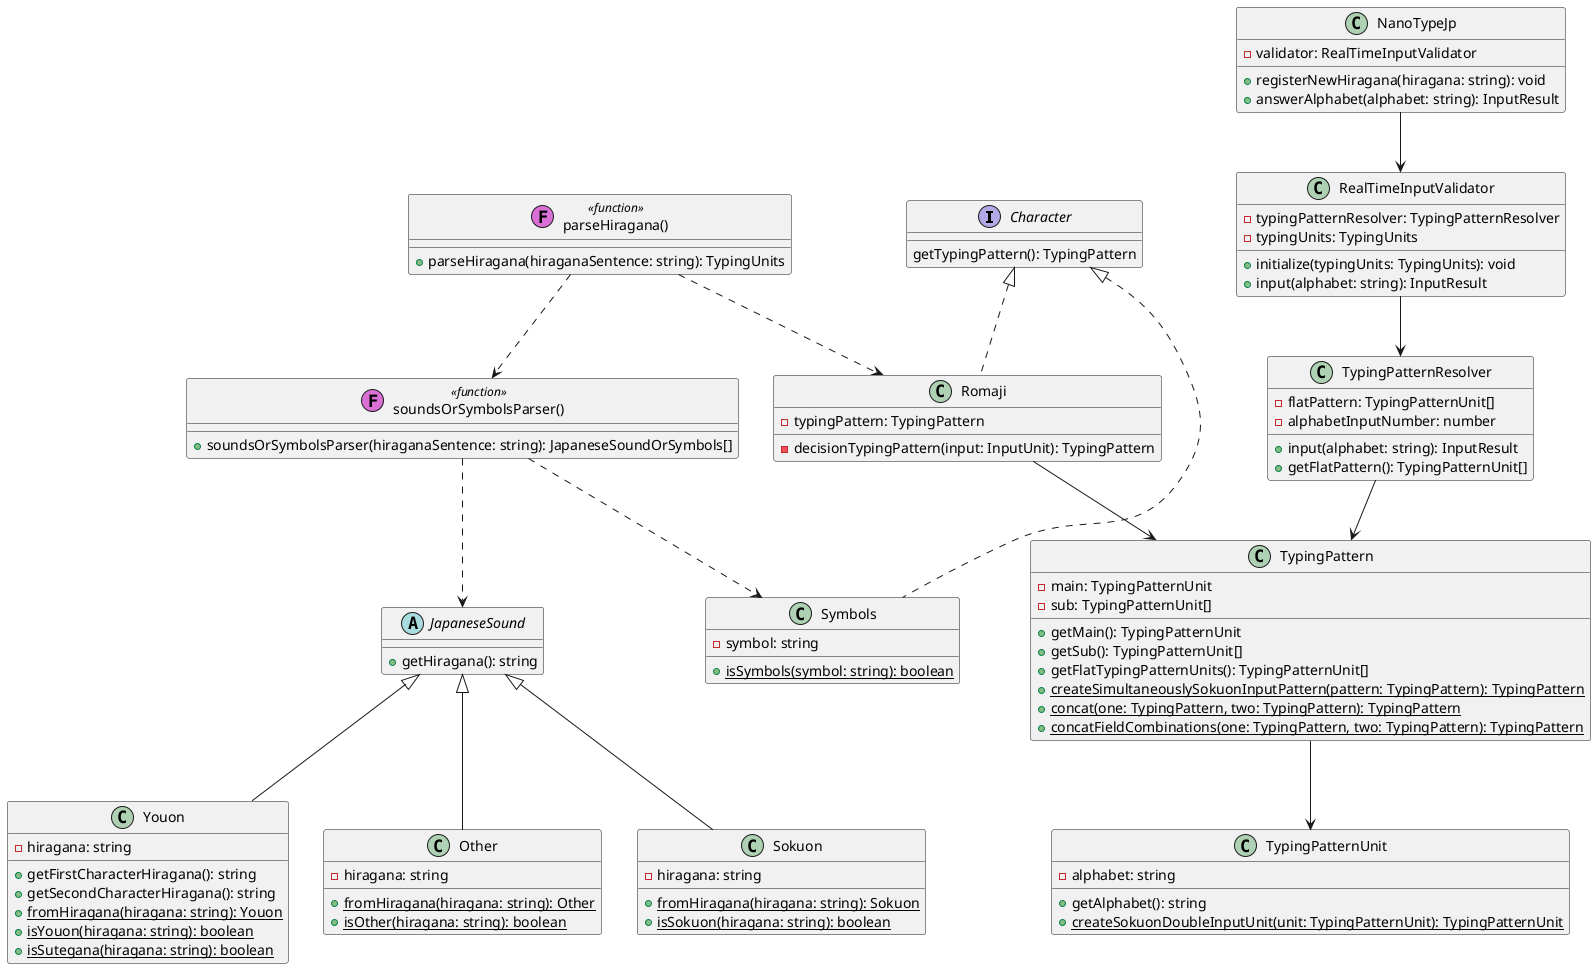@startuml
' インターフェース
interface Character {
  getTypingPattern(): TypingPattern
}

' 基本クラス
class NanoTypeJp {
  -validator: RealTimeInputValidator
  +registerNewHiragana(hiragana: string): void
  +answerAlphabet(alphabet: string): InputResult
}

class RealTimeInputValidator {
  -typingPatternResolver: TypingPatternResolver
  -typingUnits: TypingUnits
  +initialize(typingUnits: TypingUnits): void
  +input(alphabet: string): InputResult
}

class TypingPatternResolver {
  -flatPattern: TypingPatternUnit[]
  -alphabetInputNumber: number
  +input(alphabet: string): InputResult
  +getFlatPattern(): TypingPatternUnit[]
}

class TypingPattern {
  -main: TypingPatternUnit
  -sub: TypingPatternUnit[]
  +getMain(): TypingPatternUnit
  +getSub(): TypingPatternUnit[]
  +getFlatTypingPatternUnits(): TypingPatternUnit[]
  {static} +createSimultaneouslySokuonInputPattern(pattern: TypingPattern): TypingPattern
  {static} +concat(one: TypingPattern, two: TypingPattern): TypingPattern
  {static} +concatFieldCombinations(one: TypingPattern, two: TypingPattern): TypingPattern
}

class TypingPatternUnit {
  -alphabet: string
  +getAlphabet(): string
  {static} +createSokuonDoubleInputUnit(unit: TypingPatternUnit): TypingPatternUnit
}

' 日本語音声関連クラス
abstract class JapaneseSound {
  +getHiragana(): string
}

class Other {
  -hiragana: string
  {static} +fromHiragana(hiragana: string): Other
  {static} +isOther(hiragana: string): boolean
}

class Sokuon {
  -hiragana: string
  {static} +fromHiragana(hiragana: string): Sokuon
  {static} +isSokuon(hiragana: string): boolean
}

class Youon {
  -hiragana: string
  +getFirstCharacterHiragana(): string
  +getSecondCharacterHiragana(): string
  {static} +fromHiragana(hiragana: string): Youon
  {static} +isYouon(hiragana: string): boolean
  {static} +isSutegana(hiragana: string): boolean
}

' 文字関連クラス
class Romaji {
  -typingPattern: TypingPattern
  -decisionTypingPattern(input: InputUnit): TypingPattern
}

class Symbols {
  -symbol: string
  {static} +isSymbols(symbol: string): boolean
}

' パース関連関数
class "parseHiragana()" as ParseHiragana << (F,orchid) function >> {
  +parseHiragana(hiraganaSentence: string): TypingUnits
}

class "soundsOrSymbolsParser()" as SoundsParser << (F,orchid) function >> {
  +soundsOrSymbolsParser(hiraganaSentence: string): JapaneseSoundOrSymbols[]
}

' 関係性
Character <|.. Romaji
Character <|.. Symbols

JapaneseSound <|-- Other
JapaneseSound <|-- Sokuon
JapaneseSound <|-- Youon

NanoTypeJp --> RealTimeInputValidator
RealTimeInputValidator --> TypingPatternResolver
TypingPatternResolver --> TypingPattern
TypingPattern --> TypingPatternUnit

Romaji --> TypingPattern

ParseHiragana ..> Romaji
ParseHiragana ..> SoundsParser
SoundsParser ..> JapaneseSound
SoundsParser ..> Symbols
@enduml
